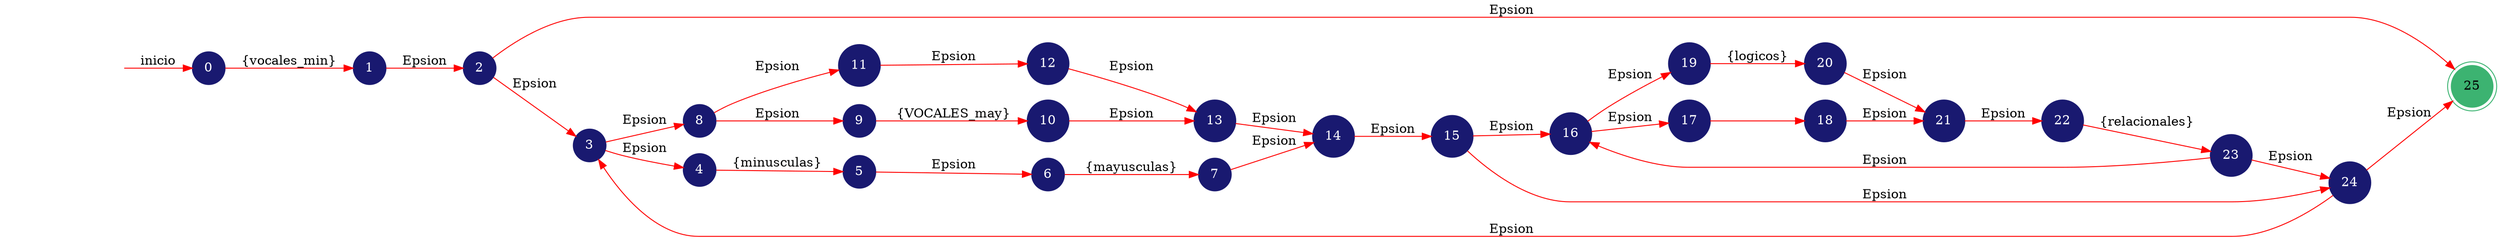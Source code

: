 digraph automata_finito {
	rankdir=LR;
	node [shape=doublecircle, style = filled,color = mediumseagreen]; "25";
	node [shape=circle];
	node [color=midnightblue,fontcolor=white];
	edge [color=red];
	secret_node [style=invis];
	secret_node -> "0" [label="inicio"];
	"0" -> "1" [label="{vocales_min}"];
	"1" -> "2" [label="Epsion"];
	"2" -> "3" [label="Epsion"];
	"2" -> "25" [label="Epsion"];
	"3" -> "8" [label="Epsion"];
	"3" -> "4" [label="Epsion"];
	"4" -> "5" [label="{minusculas}"];
	"5" -> "6" [label="Epsion"];
	"6" -> "7" [label="{mayusculas}"];
	"7" -> "14" [label="Epsion"];
	"8" -> "11" [label="Epsion"];
	"8" -> "9" [label="Epsion"];
	"9" -> "10" [label="{VOCALES_may}"];
	"10" -> "13" [label="Epsion"];
	"11" -> "12" [label="Epsion"];
	"12" -> "13" [label="Epsion"];
	"13" -> "14" [label="Epsion"];
	"14" -> "15" [label="Epsion"];
	"15" -> "16" [label="Epsion"];
	"15" -> "24" [label="Epsion"];
	"16" -> "19" [label="Epsion"];
	"16" -> "17" [label="Epsion"];
	"17" -> "18" [label=" "];
	"18" -> "21" [label="Epsion"];
	"19" -> "20" [label="{logicos}"];
	"20" -> "21" [label="Epsion"];
	"21" -> "22" [label="Epsion"];
	"22" -> "23" [label="{relacionales}"];
	"23" -> "16" [label="Epsion"];
	"23" -> "24" [label="Epsion"];
	"24" -> "3" [label="Epsion"];
	"24" -> "25" [label="Epsion"];
}